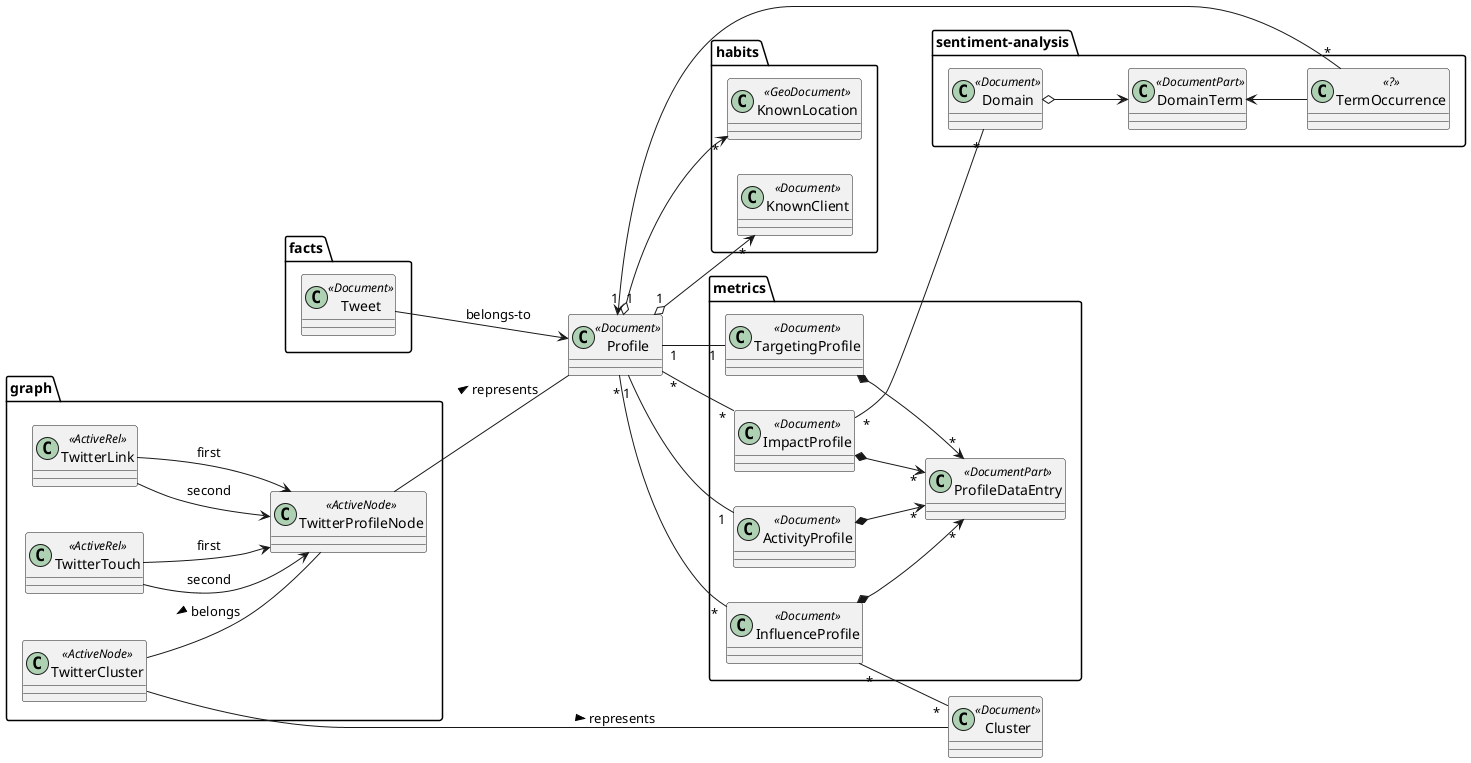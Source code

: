 @startuml
left to right direction

	class Profile <<Document>> {

	}

	class Cluster <<Document>> {

	}

	package facts {

		class Tweet <<Document>> {

		}

		Tweet --> Profile : belongs-to
	}

	package habits {

		class KnownLocation <<GeoDocument>> {

		}

		class KnownClient <<Document>> {

		}

		Profile "1" o--> "*" KnownLocation
		Profile "1" o--> "*" KnownClient
	}

	package sentiment-analysis {

		class Domain <<Document>> {

		}

		class DomainTerm <<DocumentPart>> {

		}

		class TermOccurrence <<?>> {

		}

		Domain o--> DomainTerm
		DomainTerm <-- TermOccurrence
		TermOccurrence "*" --> "1" Profile
	}

	package metrics {

		class TargetingProfile <<Document>> {

		}
		
		class InfluenceProfile <<Document>> {

		}

		class ImpactProfile <<Document>> {

		}

		class ActivityProfile <<Document>> {

		}

		class ProfileDataEntry <<DocumentPart>> {

		}

		Profile "*" -- "*" ImpactProfile
		ImpactProfile "*" -- "*" Domain
		ImpactProfile *--> "*" ProfileDataEntry

		Profile "*" -- "*" InfluenceProfile
		InfluenceProfile "*" -- "*" Cluster
		InfluenceProfile *--> "*" ProfileDataEntry

		Profile "1" -- "1" TargetingProfile
		TargetingProfile *--> "*" ProfileDataEntry

		Profile "1" -- "1" ActivityProfile
		ActivityProfile *--> "*" ProfileDataEntry 
	}

	package graph {

		class TwitterLink <<ActiveRel>> {

		}

		class TwitterCluster <<ActiveNode>> {

		}

		class TwitterTouch <<ActiveRel>> {

		}

		class TwitterProfileNode <<ActiveNode>> {

		}


		TwitterLink --> TwitterProfileNode : first
		TwitterLink --> TwitterProfileNode : second
		TwitterTouch --> TwitterProfileNode : first
		TwitterTouch --> TwitterProfileNode : second
		TwitterCluster -- TwitterProfileNode : < belongs

		TwitterProfileNode -- Profile : represents >
		TwitterCluster -- Cluster: represents >
	}

@enduml